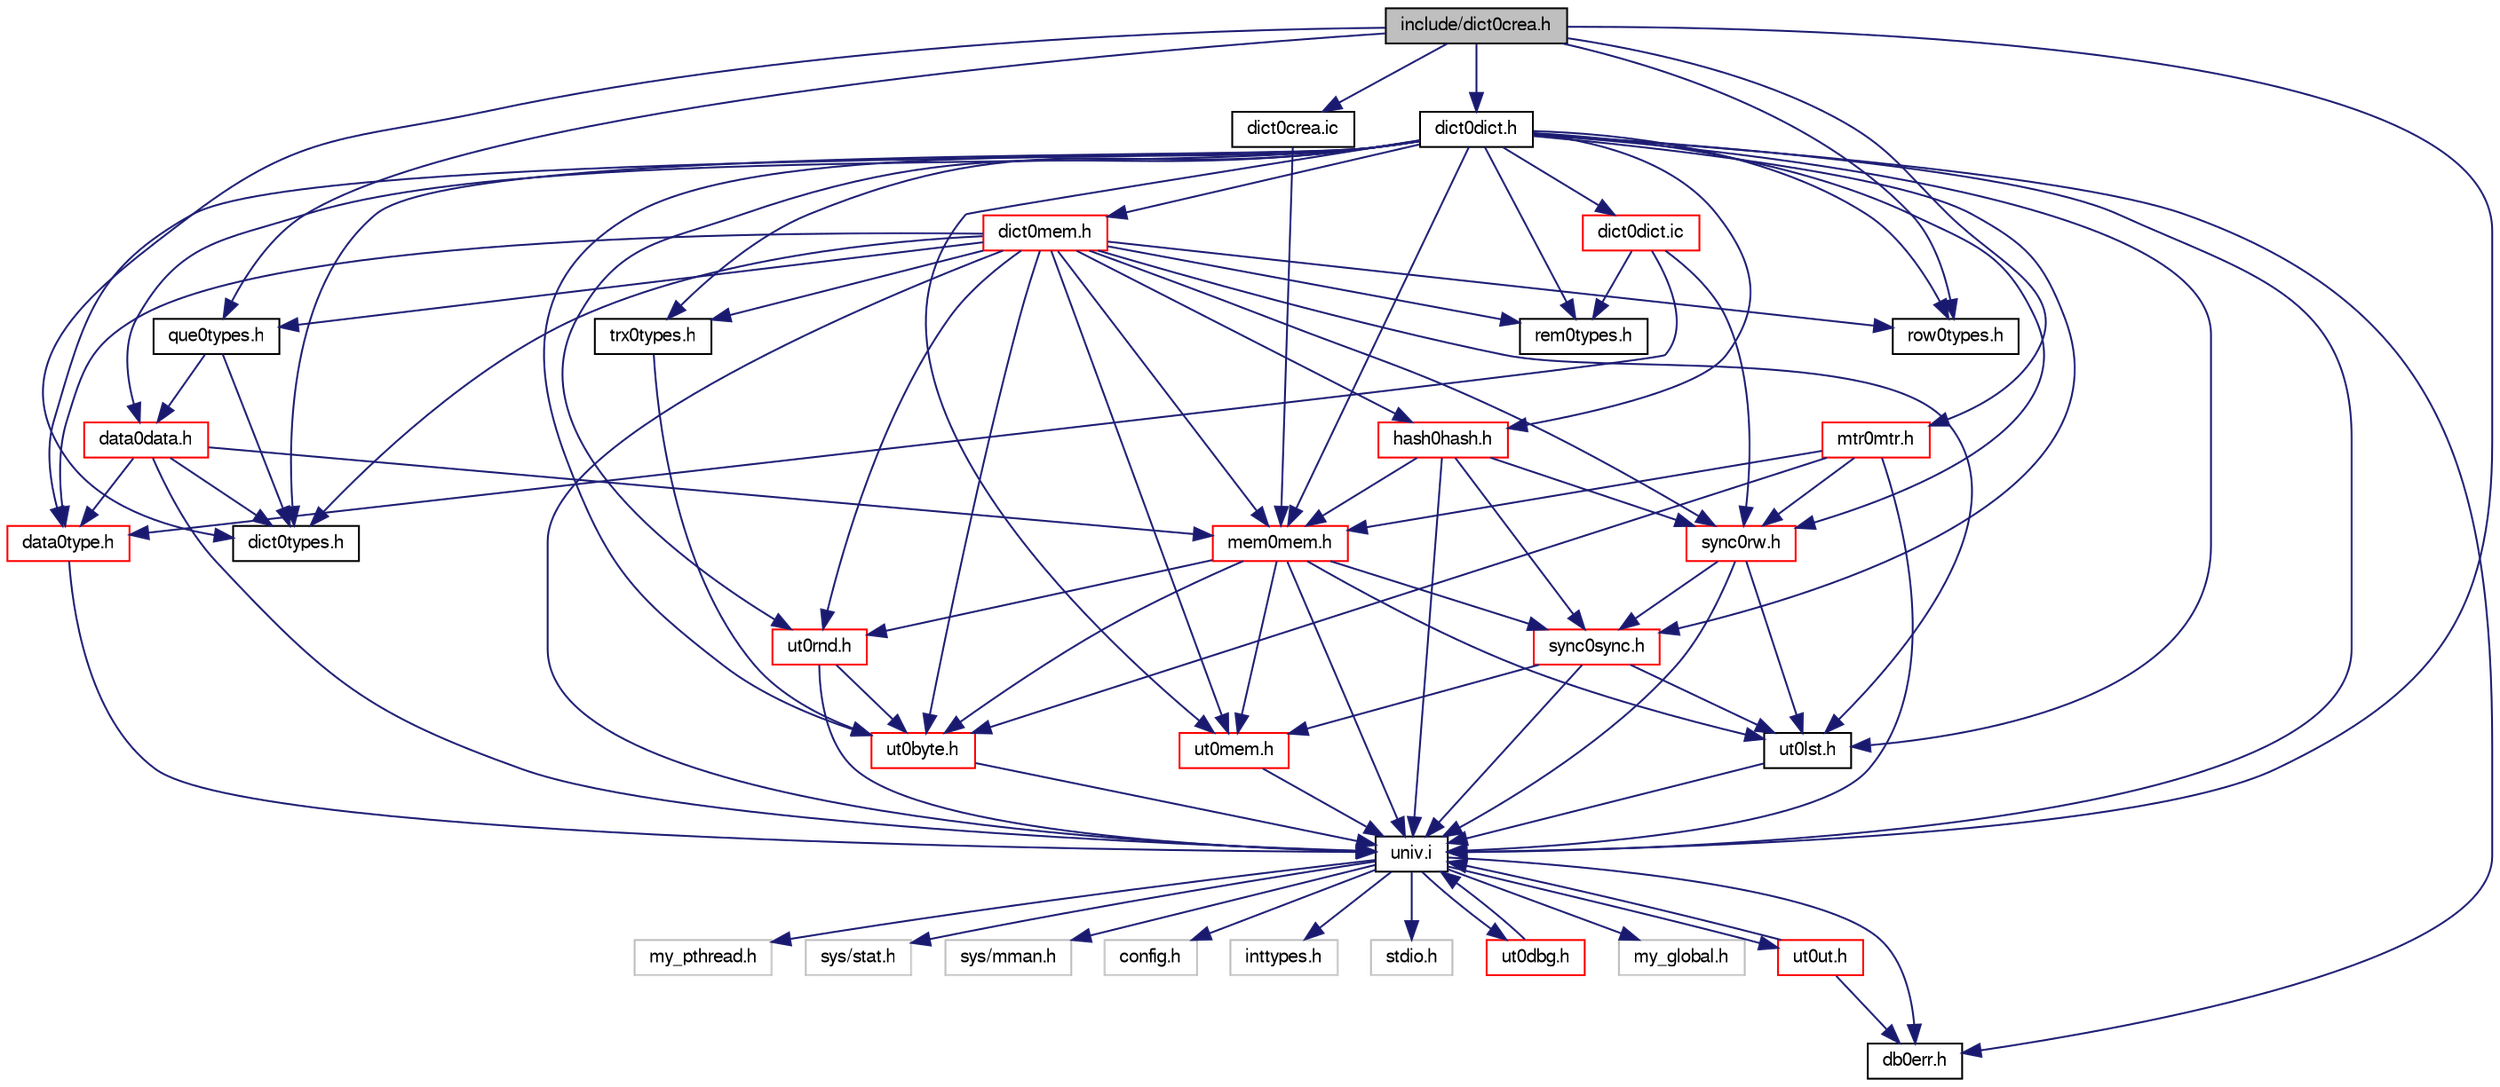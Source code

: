 digraph "include/dict0crea.h"
{
  bgcolor="transparent";
  edge [fontname="FreeSans",fontsize="10",labelfontname="FreeSans",labelfontsize="10"];
  node [fontname="FreeSans",fontsize="10",shape=record];
  Node1 [label="include/dict0crea.h",height=0.2,width=0.4,color="black", fillcolor="grey75", style="filled" fontcolor="black"];
  Node1 -> Node2 [color="midnightblue",fontsize="10",style="solid",fontname="FreeSans"];
  Node2 [label="univ.i",height=0.2,width=0.4,color="black",URL="$univ_8i.html"];
  Node2 -> Node3 [color="midnightblue",fontsize="10",style="solid",fontname="FreeSans"];
  Node3 [label="my_global.h",height=0.2,width=0.4,color="grey75"];
  Node2 -> Node4 [color="midnightblue",fontsize="10",style="solid",fontname="FreeSans"];
  Node4 [label="my_pthread.h",height=0.2,width=0.4,color="grey75"];
  Node2 -> Node5 [color="midnightblue",fontsize="10",style="solid",fontname="FreeSans"];
  Node5 [label="sys/stat.h",height=0.2,width=0.4,color="grey75"];
  Node2 -> Node6 [color="midnightblue",fontsize="10",style="solid",fontname="FreeSans"];
  Node6 [label="sys/mman.h",height=0.2,width=0.4,color="grey75"];
  Node2 -> Node7 [color="midnightblue",fontsize="10",style="solid",fontname="FreeSans"];
  Node7 [label="config.h",height=0.2,width=0.4,color="grey75"];
  Node2 -> Node8 [color="midnightblue",fontsize="10",style="solid",fontname="FreeSans"];
  Node8 [label="inttypes.h",height=0.2,width=0.4,color="grey75"];
  Node2 -> Node9 [color="midnightblue",fontsize="10",style="solid",fontname="FreeSans"];
  Node9 [label="stdio.h",height=0.2,width=0.4,color="grey75"];
  Node2 -> Node10 [color="midnightblue",fontsize="10",style="solid",fontname="FreeSans"];
  Node10 [label="ut0dbg.h",height=0.2,width=0.4,color="red",URL="$ut0dbg_8h.html"];
  Node10 -> Node2 [color="midnightblue",fontsize="10",style="solid",fontname="FreeSans"];
  Node2 -> Node11 [color="midnightblue",fontsize="10",style="solid",fontname="FreeSans"];
  Node11 [label="ut0ut.h",height=0.2,width=0.4,color="red",URL="$ut0ut_8h.html"];
  Node11 -> Node2 [color="midnightblue",fontsize="10",style="solid",fontname="FreeSans"];
  Node11 -> Node12 [color="midnightblue",fontsize="10",style="solid",fontname="FreeSans"];
  Node12 [label="db0err.h",height=0.2,width=0.4,color="black",URL="$db0err_8h.html"];
  Node2 -> Node12 [color="midnightblue",fontsize="10",style="solid",fontname="FreeSans"];
  Node1 -> Node13 [color="midnightblue",fontsize="10",style="solid",fontname="FreeSans"];
  Node13 [label="dict0types.h",height=0.2,width=0.4,color="black",URL="$dict0types_8h.html"];
  Node1 -> Node14 [color="midnightblue",fontsize="10",style="solid",fontname="FreeSans"];
  Node14 [label="dict0dict.h",height=0.2,width=0.4,color="black",URL="$dict0dict_8h.html"];
  Node14 -> Node2 [color="midnightblue",fontsize="10",style="solid",fontname="FreeSans"];
  Node14 -> Node12 [color="midnightblue",fontsize="10",style="solid",fontname="FreeSans"];
  Node14 -> Node13 [color="midnightblue",fontsize="10",style="solid",fontname="FreeSans"];
  Node14 -> Node15 [color="midnightblue",fontsize="10",style="solid",fontname="FreeSans"];
  Node15 [label="dict0mem.h",height=0.2,width=0.4,color="red",URL="$dict0mem_8h.html"];
  Node15 -> Node2 [color="midnightblue",fontsize="10",style="solid",fontname="FreeSans"];
  Node15 -> Node13 [color="midnightblue",fontsize="10",style="solid",fontname="FreeSans"];
  Node15 -> Node16 [color="midnightblue",fontsize="10",style="solid",fontname="FreeSans"];
  Node16 [label="data0type.h",height=0.2,width=0.4,color="red",URL="$data0type_8h.html"];
  Node16 -> Node2 [color="midnightblue",fontsize="10",style="solid",fontname="FreeSans"];
  Node15 -> Node17 [color="midnightblue",fontsize="10",style="solid",fontname="FreeSans"];
  Node17 [label="mem0mem.h",height=0.2,width=0.4,color="red",URL="$mem0mem_8h.html"];
  Node17 -> Node2 [color="midnightblue",fontsize="10",style="solid",fontname="FreeSans"];
  Node17 -> Node18 [color="midnightblue",fontsize="10",style="solid",fontname="FreeSans"];
  Node18 [label="ut0mem.h",height=0.2,width=0.4,color="red",URL="$ut0mem_8h.html"];
  Node18 -> Node2 [color="midnightblue",fontsize="10",style="solid",fontname="FreeSans"];
  Node17 -> Node19 [color="midnightblue",fontsize="10",style="solid",fontname="FreeSans"];
  Node19 [label="ut0byte.h",height=0.2,width=0.4,color="red",URL="$ut0byte_8h.html"];
  Node19 -> Node2 [color="midnightblue",fontsize="10",style="solid",fontname="FreeSans"];
  Node17 -> Node20 [color="midnightblue",fontsize="10",style="solid",fontname="FreeSans"];
  Node20 [label="ut0rnd.h",height=0.2,width=0.4,color="red",URL="$ut0rnd_8h.html"];
  Node20 -> Node2 [color="midnightblue",fontsize="10",style="solid",fontname="FreeSans"];
  Node20 -> Node19 [color="midnightblue",fontsize="10",style="solid",fontname="FreeSans"];
  Node17 -> Node21 [color="midnightblue",fontsize="10",style="solid",fontname="FreeSans"];
  Node21 [label="sync0sync.h",height=0.2,width=0.4,color="red",URL="$sync0sync_8h.html"];
  Node21 -> Node2 [color="midnightblue",fontsize="10",style="solid",fontname="FreeSans"];
  Node21 -> Node22 [color="midnightblue",fontsize="10",style="solid",fontname="FreeSans"];
  Node22 [label="ut0lst.h",height=0.2,width=0.4,color="black",URL="$ut0lst_8h.html"];
  Node22 -> Node2 [color="midnightblue",fontsize="10",style="solid",fontname="FreeSans"];
  Node21 -> Node18 [color="midnightblue",fontsize="10",style="solid",fontname="FreeSans"];
  Node17 -> Node22 [color="midnightblue",fontsize="10",style="solid",fontname="FreeSans"];
  Node15 -> Node23 [color="midnightblue",fontsize="10",style="solid",fontname="FreeSans"];
  Node23 [label="row0types.h",height=0.2,width=0.4,color="black",URL="$row0types_8h.html"];
  Node15 -> Node24 [color="midnightblue",fontsize="10",style="solid",fontname="FreeSans"];
  Node24 [label="rem0types.h",height=0.2,width=0.4,color="black",URL="$rem0types_8h.html"];
  Node15 -> Node25 [color="midnightblue",fontsize="10",style="solid",fontname="FreeSans"];
  Node25 [label="que0types.h",height=0.2,width=0.4,color="black",URL="$que0types_8h.html"];
  Node25 -> Node26 [color="midnightblue",fontsize="10",style="solid",fontname="FreeSans"];
  Node26 [label="data0data.h",height=0.2,width=0.4,color="red",URL="$data0data_8h.html"];
  Node26 -> Node2 [color="midnightblue",fontsize="10",style="solid",fontname="FreeSans"];
  Node26 -> Node16 [color="midnightblue",fontsize="10",style="solid",fontname="FreeSans"];
  Node26 -> Node17 [color="midnightblue",fontsize="10",style="solid",fontname="FreeSans"];
  Node26 -> Node13 [color="midnightblue",fontsize="10",style="solid",fontname="FreeSans"];
  Node25 -> Node13 [color="midnightblue",fontsize="10",style="solid",fontname="FreeSans"];
  Node15 -> Node27 [color="midnightblue",fontsize="10",style="solid",fontname="FreeSans"];
  Node27 [label="sync0rw.h",height=0.2,width=0.4,color="red",URL="$sync0rw_8h.html"];
  Node27 -> Node2 [color="midnightblue",fontsize="10",style="solid",fontname="FreeSans"];
  Node27 -> Node22 [color="midnightblue",fontsize="10",style="solid",fontname="FreeSans"];
  Node27 -> Node21 [color="midnightblue",fontsize="10",style="solid",fontname="FreeSans"];
  Node15 -> Node18 [color="midnightblue",fontsize="10",style="solid",fontname="FreeSans"];
  Node15 -> Node22 [color="midnightblue",fontsize="10",style="solid",fontname="FreeSans"];
  Node15 -> Node20 [color="midnightblue",fontsize="10",style="solid",fontname="FreeSans"];
  Node15 -> Node19 [color="midnightblue",fontsize="10",style="solid",fontname="FreeSans"];
  Node15 -> Node28 [color="midnightblue",fontsize="10",style="solid",fontname="FreeSans"];
  Node28 [label="hash0hash.h",height=0.2,width=0.4,color="red",URL="$hash0hash_8h.html"];
  Node28 -> Node2 [color="midnightblue",fontsize="10",style="solid",fontname="FreeSans"];
  Node28 -> Node17 [color="midnightblue",fontsize="10",style="solid",fontname="FreeSans"];
  Node28 -> Node21 [color="midnightblue",fontsize="10",style="solid",fontname="FreeSans"];
  Node28 -> Node27 [color="midnightblue",fontsize="10",style="solid",fontname="FreeSans"];
  Node15 -> Node29 [color="midnightblue",fontsize="10",style="solid",fontname="FreeSans"];
  Node29 [label="trx0types.h",height=0.2,width=0.4,color="black",URL="$trx0types_8h.html"];
  Node29 -> Node19 [color="midnightblue",fontsize="10",style="solid",fontname="FreeSans"];
  Node14 -> Node16 [color="midnightblue",fontsize="10",style="solid",fontname="FreeSans"];
  Node14 -> Node26 [color="midnightblue",fontsize="10",style="solid",fontname="FreeSans"];
  Node14 -> Node17 [color="midnightblue",fontsize="10",style="solid",fontname="FreeSans"];
  Node14 -> Node24 [color="midnightblue",fontsize="10",style="solid",fontname="FreeSans"];
  Node14 -> Node18 [color="midnightblue",fontsize="10",style="solid",fontname="FreeSans"];
  Node14 -> Node22 [color="midnightblue",fontsize="10",style="solid",fontname="FreeSans"];
  Node14 -> Node28 [color="midnightblue",fontsize="10",style="solid",fontname="FreeSans"];
  Node14 -> Node20 [color="midnightblue",fontsize="10",style="solid",fontname="FreeSans"];
  Node14 -> Node19 [color="midnightblue",fontsize="10",style="solid",fontname="FreeSans"];
  Node14 -> Node29 [color="midnightblue",fontsize="10",style="solid",fontname="FreeSans"];
  Node14 -> Node23 [color="midnightblue",fontsize="10",style="solid",fontname="FreeSans"];
  Node14 -> Node21 [color="midnightblue",fontsize="10",style="solid",fontname="FreeSans"];
  Node14 -> Node27 [color="midnightblue",fontsize="10",style="solid",fontname="FreeSans"];
  Node14 -> Node30 [color="midnightblue",fontsize="10",style="solid",fontname="FreeSans"];
  Node30 [label="dict0dict.ic",height=0.2,width=0.4,color="red",URL="$dict0dict_8ic.html"];
  Node30 -> Node16 [color="midnightblue",fontsize="10",style="solid",fontname="FreeSans"];
  Node30 -> Node24 [color="midnightblue",fontsize="10",style="solid",fontname="FreeSans"];
  Node30 -> Node27 [color="midnightblue",fontsize="10",style="solid",fontname="FreeSans"];
  Node1 -> Node25 [color="midnightblue",fontsize="10",style="solid",fontname="FreeSans"];
  Node1 -> Node23 [color="midnightblue",fontsize="10",style="solid",fontname="FreeSans"];
  Node1 -> Node31 [color="midnightblue",fontsize="10",style="solid",fontname="FreeSans"];
  Node31 [label="mtr0mtr.h",height=0.2,width=0.4,color="red",URL="$mtr0mtr_8h.html"];
  Node31 -> Node2 [color="midnightblue",fontsize="10",style="solid",fontname="FreeSans"];
  Node31 -> Node17 [color="midnightblue",fontsize="10",style="solid",fontname="FreeSans"];
  Node31 -> Node27 [color="midnightblue",fontsize="10",style="solid",fontname="FreeSans"];
  Node31 -> Node19 [color="midnightblue",fontsize="10",style="solid",fontname="FreeSans"];
  Node1 -> Node32 [color="midnightblue",fontsize="10",style="solid",fontname="FreeSans"];
  Node32 [label="dict0crea.ic",height=0.2,width=0.4,color="black",URL="$dict0crea_8ic.html"];
  Node32 -> Node17 [color="midnightblue",fontsize="10",style="solid",fontname="FreeSans"];
}
